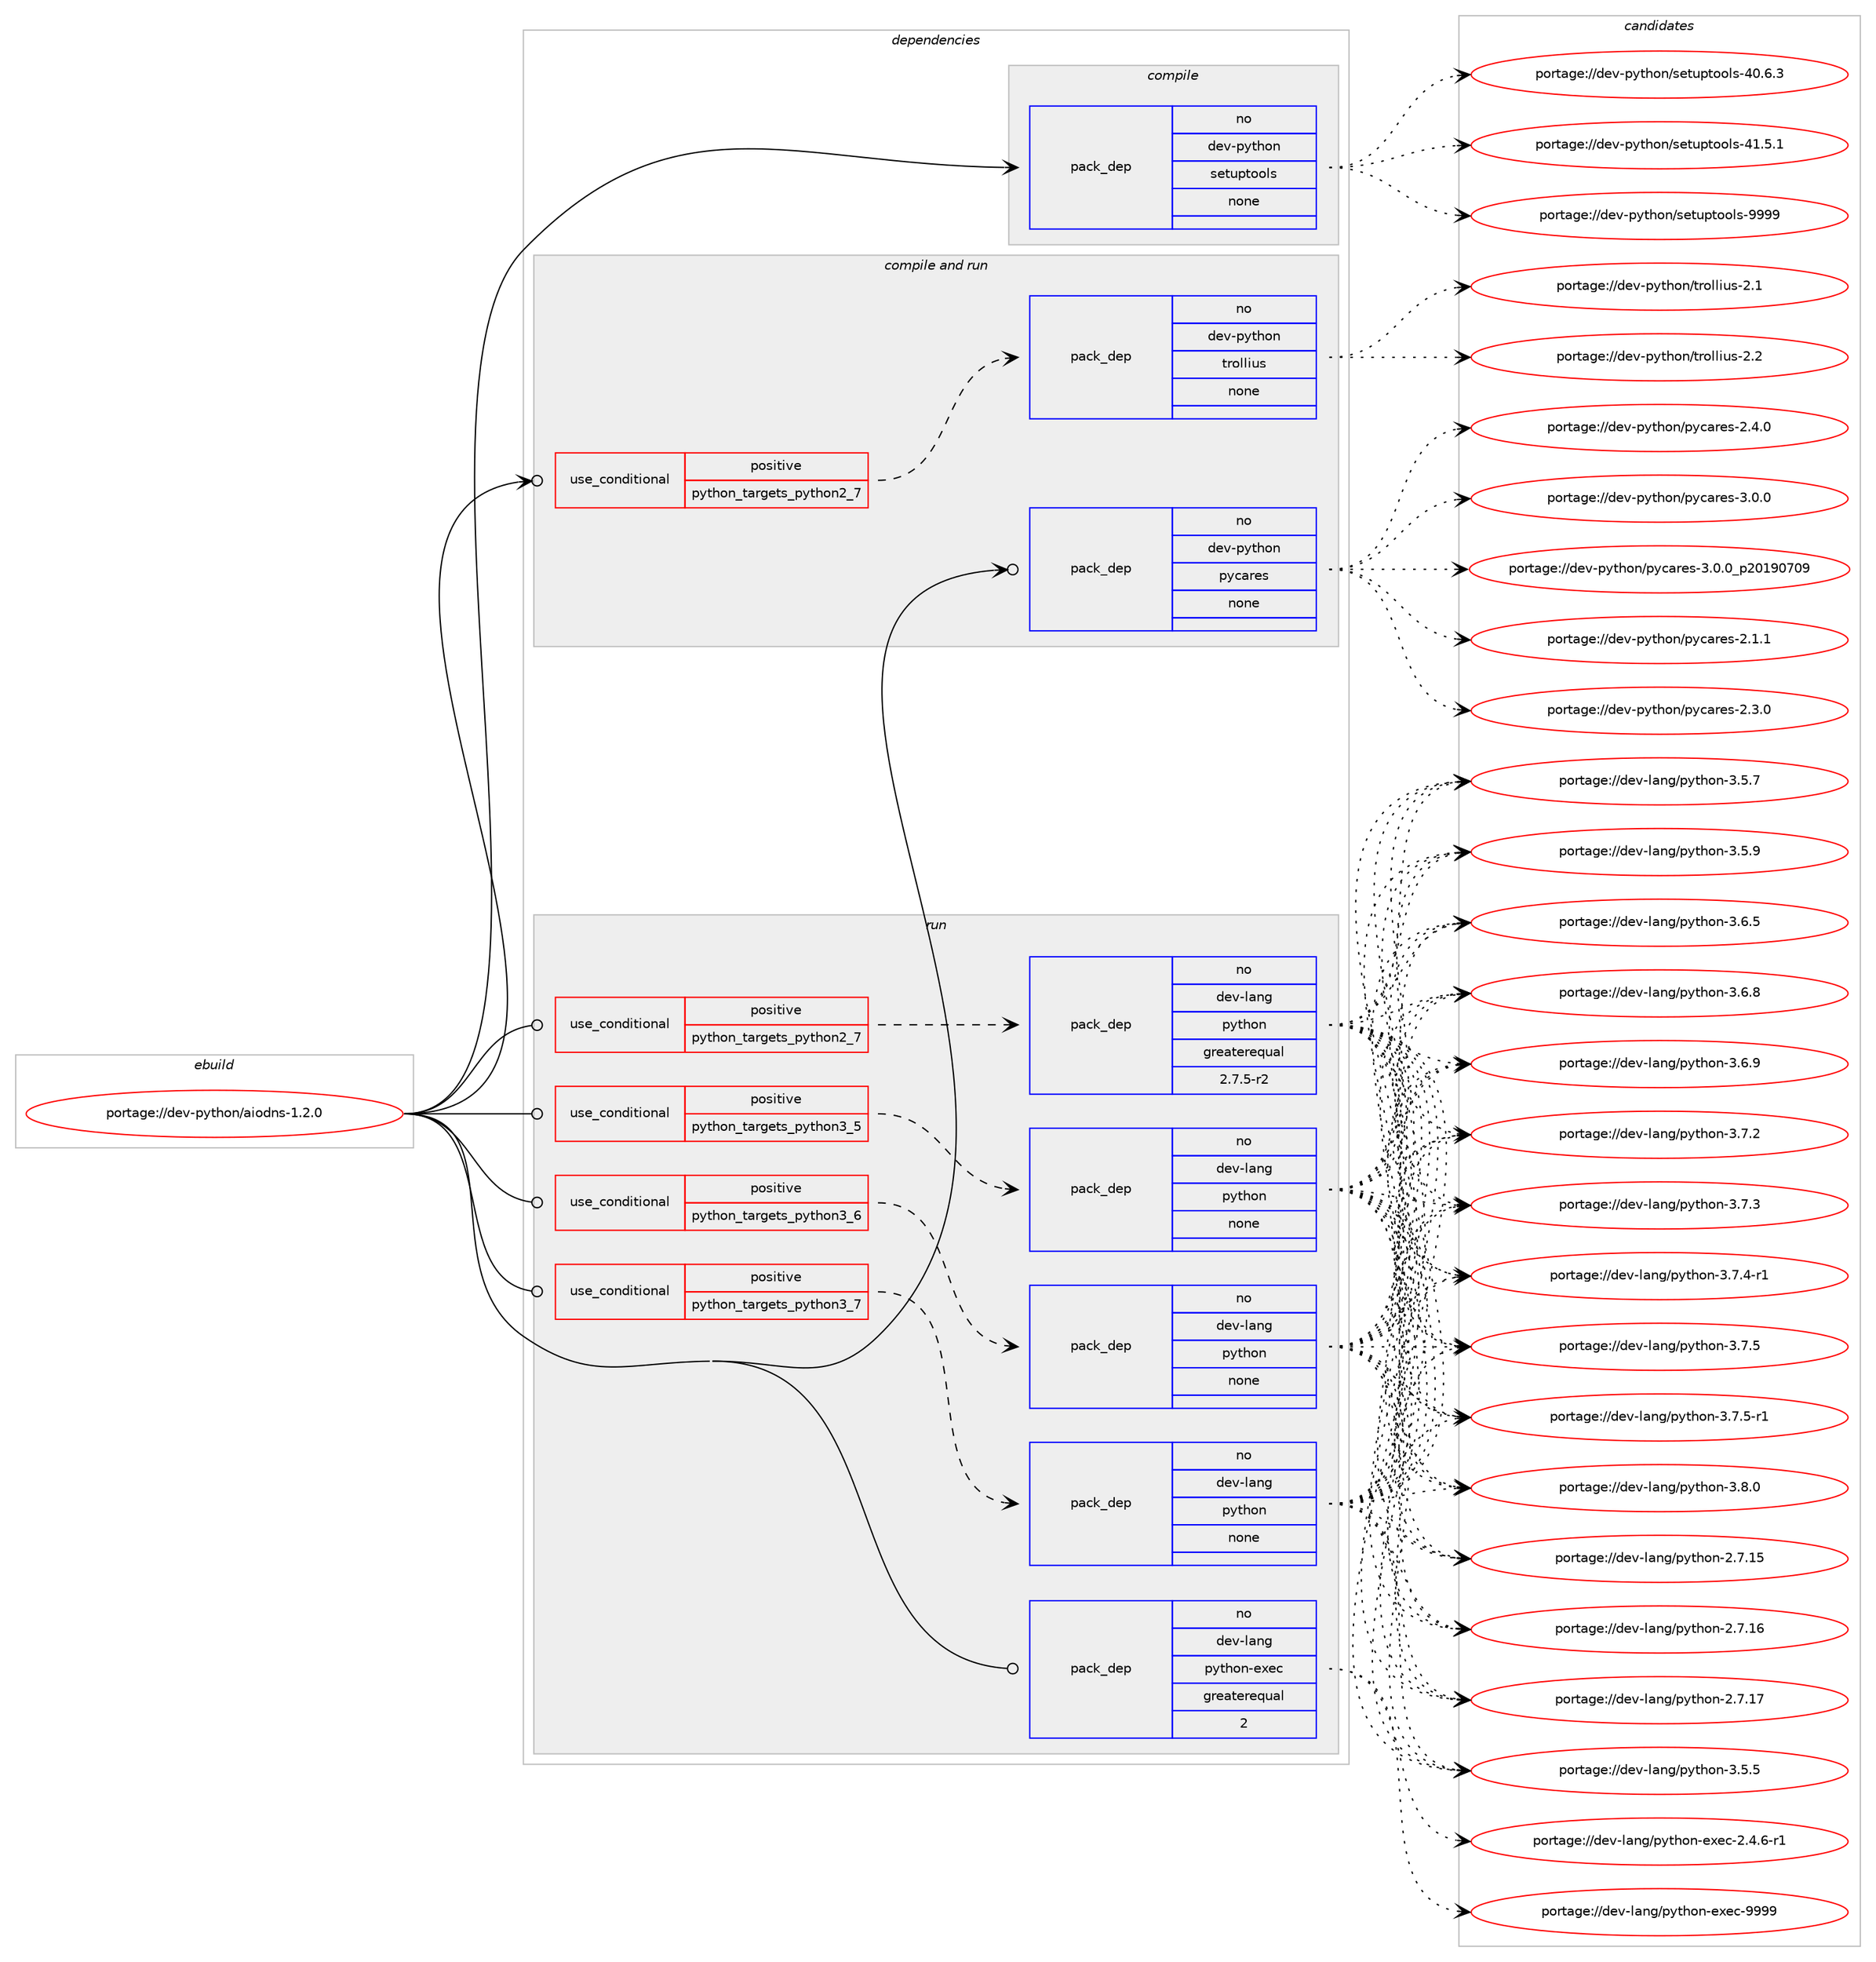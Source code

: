 digraph prolog {

# *************
# Graph options
# *************

newrank=true;
concentrate=true;
compound=true;
graph [rankdir=LR,fontname=Helvetica,fontsize=10,ranksep=1.5];#, ranksep=2.5, nodesep=0.2];
edge  [arrowhead=vee];
node  [fontname=Helvetica,fontsize=10];

# **********
# The ebuild
# **********

subgraph cluster_leftcol {
color=gray;
rank=same;
label=<<i>ebuild</i>>;
id [label="portage://dev-python/aiodns-1.2.0", color=red, width=4, href="../dev-python/aiodns-1.2.0.svg"];
}

# ****************
# The dependencies
# ****************

subgraph cluster_midcol {
color=gray;
label=<<i>dependencies</i>>;
subgraph cluster_compile {
fillcolor="#eeeeee";
style=filled;
label=<<i>compile</i>>;
subgraph pack100003 {
dependency128532 [label=<<TABLE BORDER="0" CELLBORDER="1" CELLSPACING="0" CELLPADDING="4" WIDTH="220"><TR><TD ROWSPAN="6" CELLPADDING="30">pack_dep</TD></TR><TR><TD WIDTH="110">no</TD></TR><TR><TD>dev-python</TD></TR><TR><TD>setuptools</TD></TR><TR><TD>none</TD></TR><TR><TD></TD></TR></TABLE>>, shape=none, color=blue];
}
id:e -> dependency128532:w [weight=20,style="solid",arrowhead="vee"];
}
subgraph cluster_compileandrun {
fillcolor="#eeeeee";
style=filled;
label=<<i>compile and run</i>>;
subgraph cond25226 {
dependency128533 [label=<<TABLE BORDER="0" CELLBORDER="1" CELLSPACING="0" CELLPADDING="4"><TR><TD ROWSPAN="3" CELLPADDING="10">use_conditional</TD></TR><TR><TD>positive</TD></TR><TR><TD>python_targets_python2_7</TD></TR></TABLE>>, shape=none, color=red];
subgraph pack100004 {
dependency128534 [label=<<TABLE BORDER="0" CELLBORDER="1" CELLSPACING="0" CELLPADDING="4" WIDTH="220"><TR><TD ROWSPAN="6" CELLPADDING="30">pack_dep</TD></TR><TR><TD WIDTH="110">no</TD></TR><TR><TD>dev-python</TD></TR><TR><TD>trollius</TD></TR><TR><TD>none</TD></TR><TR><TD></TD></TR></TABLE>>, shape=none, color=blue];
}
dependency128533:e -> dependency128534:w [weight=20,style="dashed",arrowhead="vee"];
}
id:e -> dependency128533:w [weight=20,style="solid",arrowhead="odotvee"];
subgraph pack100005 {
dependency128535 [label=<<TABLE BORDER="0" CELLBORDER="1" CELLSPACING="0" CELLPADDING="4" WIDTH="220"><TR><TD ROWSPAN="6" CELLPADDING="30">pack_dep</TD></TR><TR><TD WIDTH="110">no</TD></TR><TR><TD>dev-python</TD></TR><TR><TD>pycares</TD></TR><TR><TD>none</TD></TR><TR><TD></TD></TR></TABLE>>, shape=none, color=blue];
}
id:e -> dependency128535:w [weight=20,style="solid",arrowhead="odotvee"];
}
subgraph cluster_run {
fillcolor="#eeeeee";
style=filled;
label=<<i>run</i>>;
subgraph cond25227 {
dependency128536 [label=<<TABLE BORDER="0" CELLBORDER="1" CELLSPACING="0" CELLPADDING="4"><TR><TD ROWSPAN="3" CELLPADDING="10">use_conditional</TD></TR><TR><TD>positive</TD></TR><TR><TD>python_targets_python2_7</TD></TR></TABLE>>, shape=none, color=red];
subgraph pack100006 {
dependency128537 [label=<<TABLE BORDER="0" CELLBORDER="1" CELLSPACING="0" CELLPADDING="4" WIDTH="220"><TR><TD ROWSPAN="6" CELLPADDING="30">pack_dep</TD></TR><TR><TD WIDTH="110">no</TD></TR><TR><TD>dev-lang</TD></TR><TR><TD>python</TD></TR><TR><TD>greaterequal</TD></TR><TR><TD>2.7.5-r2</TD></TR></TABLE>>, shape=none, color=blue];
}
dependency128536:e -> dependency128537:w [weight=20,style="dashed",arrowhead="vee"];
}
id:e -> dependency128536:w [weight=20,style="solid",arrowhead="odot"];
subgraph cond25228 {
dependency128538 [label=<<TABLE BORDER="0" CELLBORDER="1" CELLSPACING="0" CELLPADDING="4"><TR><TD ROWSPAN="3" CELLPADDING="10">use_conditional</TD></TR><TR><TD>positive</TD></TR><TR><TD>python_targets_python3_5</TD></TR></TABLE>>, shape=none, color=red];
subgraph pack100007 {
dependency128539 [label=<<TABLE BORDER="0" CELLBORDER="1" CELLSPACING="0" CELLPADDING="4" WIDTH="220"><TR><TD ROWSPAN="6" CELLPADDING="30">pack_dep</TD></TR><TR><TD WIDTH="110">no</TD></TR><TR><TD>dev-lang</TD></TR><TR><TD>python</TD></TR><TR><TD>none</TD></TR><TR><TD></TD></TR></TABLE>>, shape=none, color=blue];
}
dependency128538:e -> dependency128539:w [weight=20,style="dashed",arrowhead="vee"];
}
id:e -> dependency128538:w [weight=20,style="solid",arrowhead="odot"];
subgraph cond25229 {
dependency128540 [label=<<TABLE BORDER="0" CELLBORDER="1" CELLSPACING="0" CELLPADDING="4"><TR><TD ROWSPAN="3" CELLPADDING="10">use_conditional</TD></TR><TR><TD>positive</TD></TR><TR><TD>python_targets_python3_6</TD></TR></TABLE>>, shape=none, color=red];
subgraph pack100008 {
dependency128541 [label=<<TABLE BORDER="0" CELLBORDER="1" CELLSPACING="0" CELLPADDING="4" WIDTH="220"><TR><TD ROWSPAN="6" CELLPADDING="30">pack_dep</TD></TR><TR><TD WIDTH="110">no</TD></TR><TR><TD>dev-lang</TD></TR><TR><TD>python</TD></TR><TR><TD>none</TD></TR><TR><TD></TD></TR></TABLE>>, shape=none, color=blue];
}
dependency128540:e -> dependency128541:w [weight=20,style="dashed",arrowhead="vee"];
}
id:e -> dependency128540:w [weight=20,style="solid",arrowhead="odot"];
subgraph cond25230 {
dependency128542 [label=<<TABLE BORDER="0" CELLBORDER="1" CELLSPACING="0" CELLPADDING="4"><TR><TD ROWSPAN="3" CELLPADDING="10">use_conditional</TD></TR><TR><TD>positive</TD></TR><TR><TD>python_targets_python3_7</TD></TR></TABLE>>, shape=none, color=red];
subgraph pack100009 {
dependency128543 [label=<<TABLE BORDER="0" CELLBORDER="1" CELLSPACING="0" CELLPADDING="4" WIDTH="220"><TR><TD ROWSPAN="6" CELLPADDING="30">pack_dep</TD></TR><TR><TD WIDTH="110">no</TD></TR><TR><TD>dev-lang</TD></TR><TR><TD>python</TD></TR><TR><TD>none</TD></TR><TR><TD></TD></TR></TABLE>>, shape=none, color=blue];
}
dependency128542:e -> dependency128543:w [weight=20,style="dashed",arrowhead="vee"];
}
id:e -> dependency128542:w [weight=20,style="solid",arrowhead="odot"];
subgraph pack100010 {
dependency128544 [label=<<TABLE BORDER="0" CELLBORDER="1" CELLSPACING="0" CELLPADDING="4" WIDTH="220"><TR><TD ROWSPAN="6" CELLPADDING="30">pack_dep</TD></TR><TR><TD WIDTH="110">no</TD></TR><TR><TD>dev-lang</TD></TR><TR><TD>python-exec</TD></TR><TR><TD>greaterequal</TD></TR><TR><TD>2</TD></TR></TABLE>>, shape=none, color=blue];
}
id:e -> dependency128544:w [weight=20,style="solid",arrowhead="odot"];
}
}

# **************
# The candidates
# **************

subgraph cluster_choices {
rank=same;
color=gray;
label=<<i>candidates</i>>;

subgraph choice100003 {
color=black;
nodesep=1;
choiceportage100101118451121211161041111104711510111611711211611111110811545524846544651 [label="portage://dev-python/setuptools-40.6.3", color=red, width=4,href="../dev-python/setuptools-40.6.3.svg"];
choiceportage100101118451121211161041111104711510111611711211611111110811545524946534649 [label="portage://dev-python/setuptools-41.5.1", color=red, width=4,href="../dev-python/setuptools-41.5.1.svg"];
choiceportage10010111845112121116104111110471151011161171121161111111081154557575757 [label="portage://dev-python/setuptools-9999", color=red, width=4,href="../dev-python/setuptools-9999.svg"];
dependency128532:e -> choiceportage100101118451121211161041111104711510111611711211611111110811545524846544651:w [style=dotted,weight="100"];
dependency128532:e -> choiceportage100101118451121211161041111104711510111611711211611111110811545524946534649:w [style=dotted,weight="100"];
dependency128532:e -> choiceportage10010111845112121116104111110471151011161171121161111111081154557575757:w [style=dotted,weight="100"];
}
subgraph choice100004 {
color=black;
nodesep=1;
choiceportage100101118451121211161041111104711611411110810810511711545504649 [label="portage://dev-python/trollius-2.1", color=red, width=4,href="../dev-python/trollius-2.1.svg"];
choiceportage100101118451121211161041111104711611411110810810511711545504650 [label="portage://dev-python/trollius-2.2", color=red, width=4,href="../dev-python/trollius-2.2.svg"];
dependency128534:e -> choiceportage100101118451121211161041111104711611411110810810511711545504649:w [style=dotted,weight="100"];
dependency128534:e -> choiceportage100101118451121211161041111104711611411110810810511711545504650:w [style=dotted,weight="100"];
}
subgraph choice100005 {
color=black;
nodesep=1;
choiceportage10010111845112121116104111110471121219997114101115455046494649 [label="portage://dev-python/pycares-2.1.1", color=red, width=4,href="../dev-python/pycares-2.1.1.svg"];
choiceportage10010111845112121116104111110471121219997114101115455046514648 [label="portage://dev-python/pycares-2.3.0", color=red, width=4,href="../dev-python/pycares-2.3.0.svg"];
choiceportage10010111845112121116104111110471121219997114101115455046524648 [label="portage://dev-python/pycares-2.4.0", color=red, width=4,href="../dev-python/pycares-2.4.0.svg"];
choiceportage10010111845112121116104111110471121219997114101115455146484648 [label="portage://dev-python/pycares-3.0.0", color=red, width=4,href="../dev-python/pycares-3.0.0.svg"];
choiceportage10010111845112121116104111110471121219997114101115455146484648951125048495748554857 [label="portage://dev-python/pycares-3.0.0_p20190709", color=red, width=4,href="../dev-python/pycares-3.0.0_p20190709.svg"];
dependency128535:e -> choiceportage10010111845112121116104111110471121219997114101115455046494649:w [style=dotted,weight="100"];
dependency128535:e -> choiceportage10010111845112121116104111110471121219997114101115455046514648:w [style=dotted,weight="100"];
dependency128535:e -> choiceportage10010111845112121116104111110471121219997114101115455046524648:w [style=dotted,weight="100"];
dependency128535:e -> choiceportage10010111845112121116104111110471121219997114101115455146484648:w [style=dotted,weight="100"];
dependency128535:e -> choiceportage10010111845112121116104111110471121219997114101115455146484648951125048495748554857:w [style=dotted,weight="100"];
}
subgraph choice100006 {
color=black;
nodesep=1;
choiceportage10010111845108971101034711212111610411111045504655464953 [label="portage://dev-lang/python-2.7.15", color=red, width=4,href="../dev-lang/python-2.7.15.svg"];
choiceportage10010111845108971101034711212111610411111045504655464954 [label="portage://dev-lang/python-2.7.16", color=red, width=4,href="../dev-lang/python-2.7.16.svg"];
choiceportage10010111845108971101034711212111610411111045504655464955 [label="portage://dev-lang/python-2.7.17", color=red, width=4,href="../dev-lang/python-2.7.17.svg"];
choiceportage100101118451089711010347112121116104111110455146534653 [label="portage://dev-lang/python-3.5.5", color=red, width=4,href="../dev-lang/python-3.5.5.svg"];
choiceportage100101118451089711010347112121116104111110455146534655 [label="portage://dev-lang/python-3.5.7", color=red, width=4,href="../dev-lang/python-3.5.7.svg"];
choiceportage100101118451089711010347112121116104111110455146534657 [label="portage://dev-lang/python-3.5.9", color=red, width=4,href="../dev-lang/python-3.5.9.svg"];
choiceportage100101118451089711010347112121116104111110455146544653 [label="portage://dev-lang/python-3.6.5", color=red, width=4,href="../dev-lang/python-3.6.5.svg"];
choiceportage100101118451089711010347112121116104111110455146544656 [label="portage://dev-lang/python-3.6.8", color=red, width=4,href="../dev-lang/python-3.6.8.svg"];
choiceportage100101118451089711010347112121116104111110455146544657 [label="portage://dev-lang/python-3.6.9", color=red, width=4,href="../dev-lang/python-3.6.9.svg"];
choiceportage100101118451089711010347112121116104111110455146554650 [label="portage://dev-lang/python-3.7.2", color=red, width=4,href="../dev-lang/python-3.7.2.svg"];
choiceportage100101118451089711010347112121116104111110455146554651 [label="portage://dev-lang/python-3.7.3", color=red, width=4,href="../dev-lang/python-3.7.3.svg"];
choiceportage1001011184510897110103471121211161041111104551465546524511449 [label="portage://dev-lang/python-3.7.4-r1", color=red, width=4,href="../dev-lang/python-3.7.4-r1.svg"];
choiceportage100101118451089711010347112121116104111110455146554653 [label="portage://dev-lang/python-3.7.5", color=red, width=4,href="../dev-lang/python-3.7.5.svg"];
choiceportage1001011184510897110103471121211161041111104551465546534511449 [label="portage://dev-lang/python-3.7.5-r1", color=red, width=4,href="../dev-lang/python-3.7.5-r1.svg"];
choiceportage100101118451089711010347112121116104111110455146564648 [label="portage://dev-lang/python-3.8.0", color=red, width=4,href="../dev-lang/python-3.8.0.svg"];
dependency128537:e -> choiceportage10010111845108971101034711212111610411111045504655464953:w [style=dotted,weight="100"];
dependency128537:e -> choiceportage10010111845108971101034711212111610411111045504655464954:w [style=dotted,weight="100"];
dependency128537:e -> choiceportage10010111845108971101034711212111610411111045504655464955:w [style=dotted,weight="100"];
dependency128537:e -> choiceportage100101118451089711010347112121116104111110455146534653:w [style=dotted,weight="100"];
dependency128537:e -> choiceportage100101118451089711010347112121116104111110455146534655:w [style=dotted,weight="100"];
dependency128537:e -> choiceportage100101118451089711010347112121116104111110455146534657:w [style=dotted,weight="100"];
dependency128537:e -> choiceportage100101118451089711010347112121116104111110455146544653:w [style=dotted,weight="100"];
dependency128537:e -> choiceportage100101118451089711010347112121116104111110455146544656:w [style=dotted,weight="100"];
dependency128537:e -> choiceportage100101118451089711010347112121116104111110455146544657:w [style=dotted,weight="100"];
dependency128537:e -> choiceportage100101118451089711010347112121116104111110455146554650:w [style=dotted,weight="100"];
dependency128537:e -> choiceportage100101118451089711010347112121116104111110455146554651:w [style=dotted,weight="100"];
dependency128537:e -> choiceportage1001011184510897110103471121211161041111104551465546524511449:w [style=dotted,weight="100"];
dependency128537:e -> choiceportage100101118451089711010347112121116104111110455146554653:w [style=dotted,weight="100"];
dependency128537:e -> choiceportage1001011184510897110103471121211161041111104551465546534511449:w [style=dotted,weight="100"];
dependency128537:e -> choiceportage100101118451089711010347112121116104111110455146564648:w [style=dotted,weight="100"];
}
subgraph choice100007 {
color=black;
nodesep=1;
choiceportage10010111845108971101034711212111610411111045504655464953 [label="portage://dev-lang/python-2.7.15", color=red, width=4,href="../dev-lang/python-2.7.15.svg"];
choiceportage10010111845108971101034711212111610411111045504655464954 [label="portage://dev-lang/python-2.7.16", color=red, width=4,href="../dev-lang/python-2.7.16.svg"];
choiceportage10010111845108971101034711212111610411111045504655464955 [label="portage://dev-lang/python-2.7.17", color=red, width=4,href="../dev-lang/python-2.7.17.svg"];
choiceportage100101118451089711010347112121116104111110455146534653 [label="portage://dev-lang/python-3.5.5", color=red, width=4,href="../dev-lang/python-3.5.5.svg"];
choiceportage100101118451089711010347112121116104111110455146534655 [label="portage://dev-lang/python-3.5.7", color=red, width=4,href="../dev-lang/python-3.5.7.svg"];
choiceportage100101118451089711010347112121116104111110455146534657 [label="portage://dev-lang/python-3.5.9", color=red, width=4,href="../dev-lang/python-3.5.9.svg"];
choiceportage100101118451089711010347112121116104111110455146544653 [label="portage://dev-lang/python-3.6.5", color=red, width=4,href="../dev-lang/python-3.6.5.svg"];
choiceportage100101118451089711010347112121116104111110455146544656 [label="portage://dev-lang/python-3.6.8", color=red, width=4,href="../dev-lang/python-3.6.8.svg"];
choiceportage100101118451089711010347112121116104111110455146544657 [label="portage://dev-lang/python-3.6.9", color=red, width=4,href="../dev-lang/python-3.6.9.svg"];
choiceportage100101118451089711010347112121116104111110455146554650 [label="portage://dev-lang/python-3.7.2", color=red, width=4,href="../dev-lang/python-3.7.2.svg"];
choiceportage100101118451089711010347112121116104111110455146554651 [label="portage://dev-lang/python-3.7.3", color=red, width=4,href="../dev-lang/python-3.7.3.svg"];
choiceportage1001011184510897110103471121211161041111104551465546524511449 [label="portage://dev-lang/python-3.7.4-r1", color=red, width=4,href="../dev-lang/python-3.7.4-r1.svg"];
choiceportage100101118451089711010347112121116104111110455146554653 [label="portage://dev-lang/python-3.7.5", color=red, width=4,href="../dev-lang/python-3.7.5.svg"];
choiceportage1001011184510897110103471121211161041111104551465546534511449 [label="portage://dev-lang/python-3.7.5-r1", color=red, width=4,href="../dev-lang/python-3.7.5-r1.svg"];
choiceportage100101118451089711010347112121116104111110455146564648 [label="portage://dev-lang/python-3.8.0", color=red, width=4,href="../dev-lang/python-3.8.0.svg"];
dependency128539:e -> choiceportage10010111845108971101034711212111610411111045504655464953:w [style=dotted,weight="100"];
dependency128539:e -> choiceportage10010111845108971101034711212111610411111045504655464954:w [style=dotted,weight="100"];
dependency128539:e -> choiceportage10010111845108971101034711212111610411111045504655464955:w [style=dotted,weight="100"];
dependency128539:e -> choiceportage100101118451089711010347112121116104111110455146534653:w [style=dotted,weight="100"];
dependency128539:e -> choiceportage100101118451089711010347112121116104111110455146534655:w [style=dotted,weight="100"];
dependency128539:e -> choiceportage100101118451089711010347112121116104111110455146534657:w [style=dotted,weight="100"];
dependency128539:e -> choiceportage100101118451089711010347112121116104111110455146544653:w [style=dotted,weight="100"];
dependency128539:e -> choiceportage100101118451089711010347112121116104111110455146544656:w [style=dotted,weight="100"];
dependency128539:e -> choiceportage100101118451089711010347112121116104111110455146544657:w [style=dotted,weight="100"];
dependency128539:e -> choiceportage100101118451089711010347112121116104111110455146554650:w [style=dotted,weight="100"];
dependency128539:e -> choiceportage100101118451089711010347112121116104111110455146554651:w [style=dotted,weight="100"];
dependency128539:e -> choiceportage1001011184510897110103471121211161041111104551465546524511449:w [style=dotted,weight="100"];
dependency128539:e -> choiceportage100101118451089711010347112121116104111110455146554653:w [style=dotted,weight="100"];
dependency128539:e -> choiceportage1001011184510897110103471121211161041111104551465546534511449:w [style=dotted,weight="100"];
dependency128539:e -> choiceportage100101118451089711010347112121116104111110455146564648:w [style=dotted,weight="100"];
}
subgraph choice100008 {
color=black;
nodesep=1;
choiceportage10010111845108971101034711212111610411111045504655464953 [label="portage://dev-lang/python-2.7.15", color=red, width=4,href="../dev-lang/python-2.7.15.svg"];
choiceportage10010111845108971101034711212111610411111045504655464954 [label="portage://dev-lang/python-2.7.16", color=red, width=4,href="../dev-lang/python-2.7.16.svg"];
choiceportage10010111845108971101034711212111610411111045504655464955 [label="portage://dev-lang/python-2.7.17", color=red, width=4,href="../dev-lang/python-2.7.17.svg"];
choiceportage100101118451089711010347112121116104111110455146534653 [label="portage://dev-lang/python-3.5.5", color=red, width=4,href="../dev-lang/python-3.5.5.svg"];
choiceportage100101118451089711010347112121116104111110455146534655 [label="portage://dev-lang/python-3.5.7", color=red, width=4,href="../dev-lang/python-3.5.7.svg"];
choiceportage100101118451089711010347112121116104111110455146534657 [label="portage://dev-lang/python-3.5.9", color=red, width=4,href="../dev-lang/python-3.5.9.svg"];
choiceportage100101118451089711010347112121116104111110455146544653 [label="portage://dev-lang/python-3.6.5", color=red, width=4,href="../dev-lang/python-3.6.5.svg"];
choiceportage100101118451089711010347112121116104111110455146544656 [label="portage://dev-lang/python-3.6.8", color=red, width=4,href="../dev-lang/python-3.6.8.svg"];
choiceportage100101118451089711010347112121116104111110455146544657 [label="portage://dev-lang/python-3.6.9", color=red, width=4,href="../dev-lang/python-3.6.9.svg"];
choiceportage100101118451089711010347112121116104111110455146554650 [label="portage://dev-lang/python-3.7.2", color=red, width=4,href="../dev-lang/python-3.7.2.svg"];
choiceportage100101118451089711010347112121116104111110455146554651 [label="portage://dev-lang/python-3.7.3", color=red, width=4,href="../dev-lang/python-3.7.3.svg"];
choiceportage1001011184510897110103471121211161041111104551465546524511449 [label="portage://dev-lang/python-3.7.4-r1", color=red, width=4,href="../dev-lang/python-3.7.4-r1.svg"];
choiceportage100101118451089711010347112121116104111110455146554653 [label="portage://dev-lang/python-3.7.5", color=red, width=4,href="../dev-lang/python-3.7.5.svg"];
choiceportage1001011184510897110103471121211161041111104551465546534511449 [label="portage://dev-lang/python-3.7.5-r1", color=red, width=4,href="../dev-lang/python-3.7.5-r1.svg"];
choiceportage100101118451089711010347112121116104111110455146564648 [label="portage://dev-lang/python-3.8.0", color=red, width=4,href="../dev-lang/python-3.8.0.svg"];
dependency128541:e -> choiceportage10010111845108971101034711212111610411111045504655464953:w [style=dotted,weight="100"];
dependency128541:e -> choiceportage10010111845108971101034711212111610411111045504655464954:w [style=dotted,weight="100"];
dependency128541:e -> choiceportage10010111845108971101034711212111610411111045504655464955:w [style=dotted,weight="100"];
dependency128541:e -> choiceportage100101118451089711010347112121116104111110455146534653:w [style=dotted,weight="100"];
dependency128541:e -> choiceportage100101118451089711010347112121116104111110455146534655:w [style=dotted,weight="100"];
dependency128541:e -> choiceportage100101118451089711010347112121116104111110455146534657:w [style=dotted,weight="100"];
dependency128541:e -> choiceportage100101118451089711010347112121116104111110455146544653:w [style=dotted,weight="100"];
dependency128541:e -> choiceportage100101118451089711010347112121116104111110455146544656:w [style=dotted,weight="100"];
dependency128541:e -> choiceportage100101118451089711010347112121116104111110455146544657:w [style=dotted,weight="100"];
dependency128541:e -> choiceportage100101118451089711010347112121116104111110455146554650:w [style=dotted,weight="100"];
dependency128541:e -> choiceportage100101118451089711010347112121116104111110455146554651:w [style=dotted,weight="100"];
dependency128541:e -> choiceportage1001011184510897110103471121211161041111104551465546524511449:w [style=dotted,weight="100"];
dependency128541:e -> choiceportage100101118451089711010347112121116104111110455146554653:w [style=dotted,weight="100"];
dependency128541:e -> choiceportage1001011184510897110103471121211161041111104551465546534511449:w [style=dotted,weight="100"];
dependency128541:e -> choiceportage100101118451089711010347112121116104111110455146564648:w [style=dotted,weight="100"];
}
subgraph choice100009 {
color=black;
nodesep=1;
choiceportage10010111845108971101034711212111610411111045504655464953 [label="portage://dev-lang/python-2.7.15", color=red, width=4,href="../dev-lang/python-2.7.15.svg"];
choiceportage10010111845108971101034711212111610411111045504655464954 [label="portage://dev-lang/python-2.7.16", color=red, width=4,href="../dev-lang/python-2.7.16.svg"];
choiceportage10010111845108971101034711212111610411111045504655464955 [label="portage://dev-lang/python-2.7.17", color=red, width=4,href="../dev-lang/python-2.7.17.svg"];
choiceportage100101118451089711010347112121116104111110455146534653 [label="portage://dev-lang/python-3.5.5", color=red, width=4,href="../dev-lang/python-3.5.5.svg"];
choiceportage100101118451089711010347112121116104111110455146534655 [label="portage://dev-lang/python-3.5.7", color=red, width=4,href="../dev-lang/python-3.5.7.svg"];
choiceportage100101118451089711010347112121116104111110455146534657 [label="portage://dev-lang/python-3.5.9", color=red, width=4,href="../dev-lang/python-3.5.9.svg"];
choiceportage100101118451089711010347112121116104111110455146544653 [label="portage://dev-lang/python-3.6.5", color=red, width=4,href="../dev-lang/python-3.6.5.svg"];
choiceportage100101118451089711010347112121116104111110455146544656 [label="portage://dev-lang/python-3.6.8", color=red, width=4,href="../dev-lang/python-3.6.8.svg"];
choiceportage100101118451089711010347112121116104111110455146544657 [label="portage://dev-lang/python-3.6.9", color=red, width=4,href="../dev-lang/python-3.6.9.svg"];
choiceportage100101118451089711010347112121116104111110455146554650 [label="portage://dev-lang/python-3.7.2", color=red, width=4,href="../dev-lang/python-3.7.2.svg"];
choiceportage100101118451089711010347112121116104111110455146554651 [label="portage://dev-lang/python-3.7.3", color=red, width=4,href="../dev-lang/python-3.7.3.svg"];
choiceportage1001011184510897110103471121211161041111104551465546524511449 [label="portage://dev-lang/python-3.7.4-r1", color=red, width=4,href="../dev-lang/python-3.7.4-r1.svg"];
choiceportage100101118451089711010347112121116104111110455146554653 [label="portage://dev-lang/python-3.7.5", color=red, width=4,href="../dev-lang/python-3.7.5.svg"];
choiceportage1001011184510897110103471121211161041111104551465546534511449 [label="portage://dev-lang/python-3.7.5-r1", color=red, width=4,href="../dev-lang/python-3.7.5-r1.svg"];
choiceportage100101118451089711010347112121116104111110455146564648 [label="portage://dev-lang/python-3.8.0", color=red, width=4,href="../dev-lang/python-3.8.0.svg"];
dependency128543:e -> choiceportage10010111845108971101034711212111610411111045504655464953:w [style=dotted,weight="100"];
dependency128543:e -> choiceportage10010111845108971101034711212111610411111045504655464954:w [style=dotted,weight="100"];
dependency128543:e -> choiceportage10010111845108971101034711212111610411111045504655464955:w [style=dotted,weight="100"];
dependency128543:e -> choiceportage100101118451089711010347112121116104111110455146534653:w [style=dotted,weight="100"];
dependency128543:e -> choiceportage100101118451089711010347112121116104111110455146534655:w [style=dotted,weight="100"];
dependency128543:e -> choiceportage100101118451089711010347112121116104111110455146534657:w [style=dotted,weight="100"];
dependency128543:e -> choiceportage100101118451089711010347112121116104111110455146544653:w [style=dotted,weight="100"];
dependency128543:e -> choiceportage100101118451089711010347112121116104111110455146544656:w [style=dotted,weight="100"];
dependency128543:e -> choiceportage100101118451089711010347112121116104111110455146544657:w [style=dotted,weight="100"];
dependency128543:e -> choiceportage100101118451089711010347112121116104111110455146554650:w [style=dotted,weight="100"];
dependency128543:e -> choiceportage100101118451089711010347112121116104111110455146554651:w [style=dotted,weight="100"];
dependency128543:e -> choiceportage1001011184510897110103471121211161041111104551465546524511449:w [style=dotted,weight="100"];
dependency128543:e -> choiceportage100101118451089711010347112121116104111110455146554653:w [style=dotted,weight="100"];
dependency128543:e -> choiceportage1001011184510897110103471121211161041111104551465546534511449:w [style=dotted,weight="100"];
dependency128543:e -> choiceportage100101118451089711010347112121116104111110455146564648:w [style=dotted,weight="100"];
}
subgraph choice100010 {
color=black;
nodesep=1;
choiceportage10010111845108971101034711212111610411111045101120101994550465246544511449 [label="portage://dev-lang/python-exec-2.4.6-r1", color=red, width=4,href="../dev-lang/python-exec-2.4.6-r1.svg"];
choiceportage10010111845108971101034711212111610411111045101120101994557575757 [label="portage://dev-lang/python-exec-9999", color=red, width=4,href="../dev-lang/python-exec-9999.svg"];
dependency128544:e -> choiceportage10010111845108971101034711212111610411111045101120101994550465246544511449:w [style=dotted,weight="100"];
dependency128544:e -> choiceportage10010111845108971101034711212111610411111045101120101994557575757:w [style=dotted,weight="100"];
}
}

}
